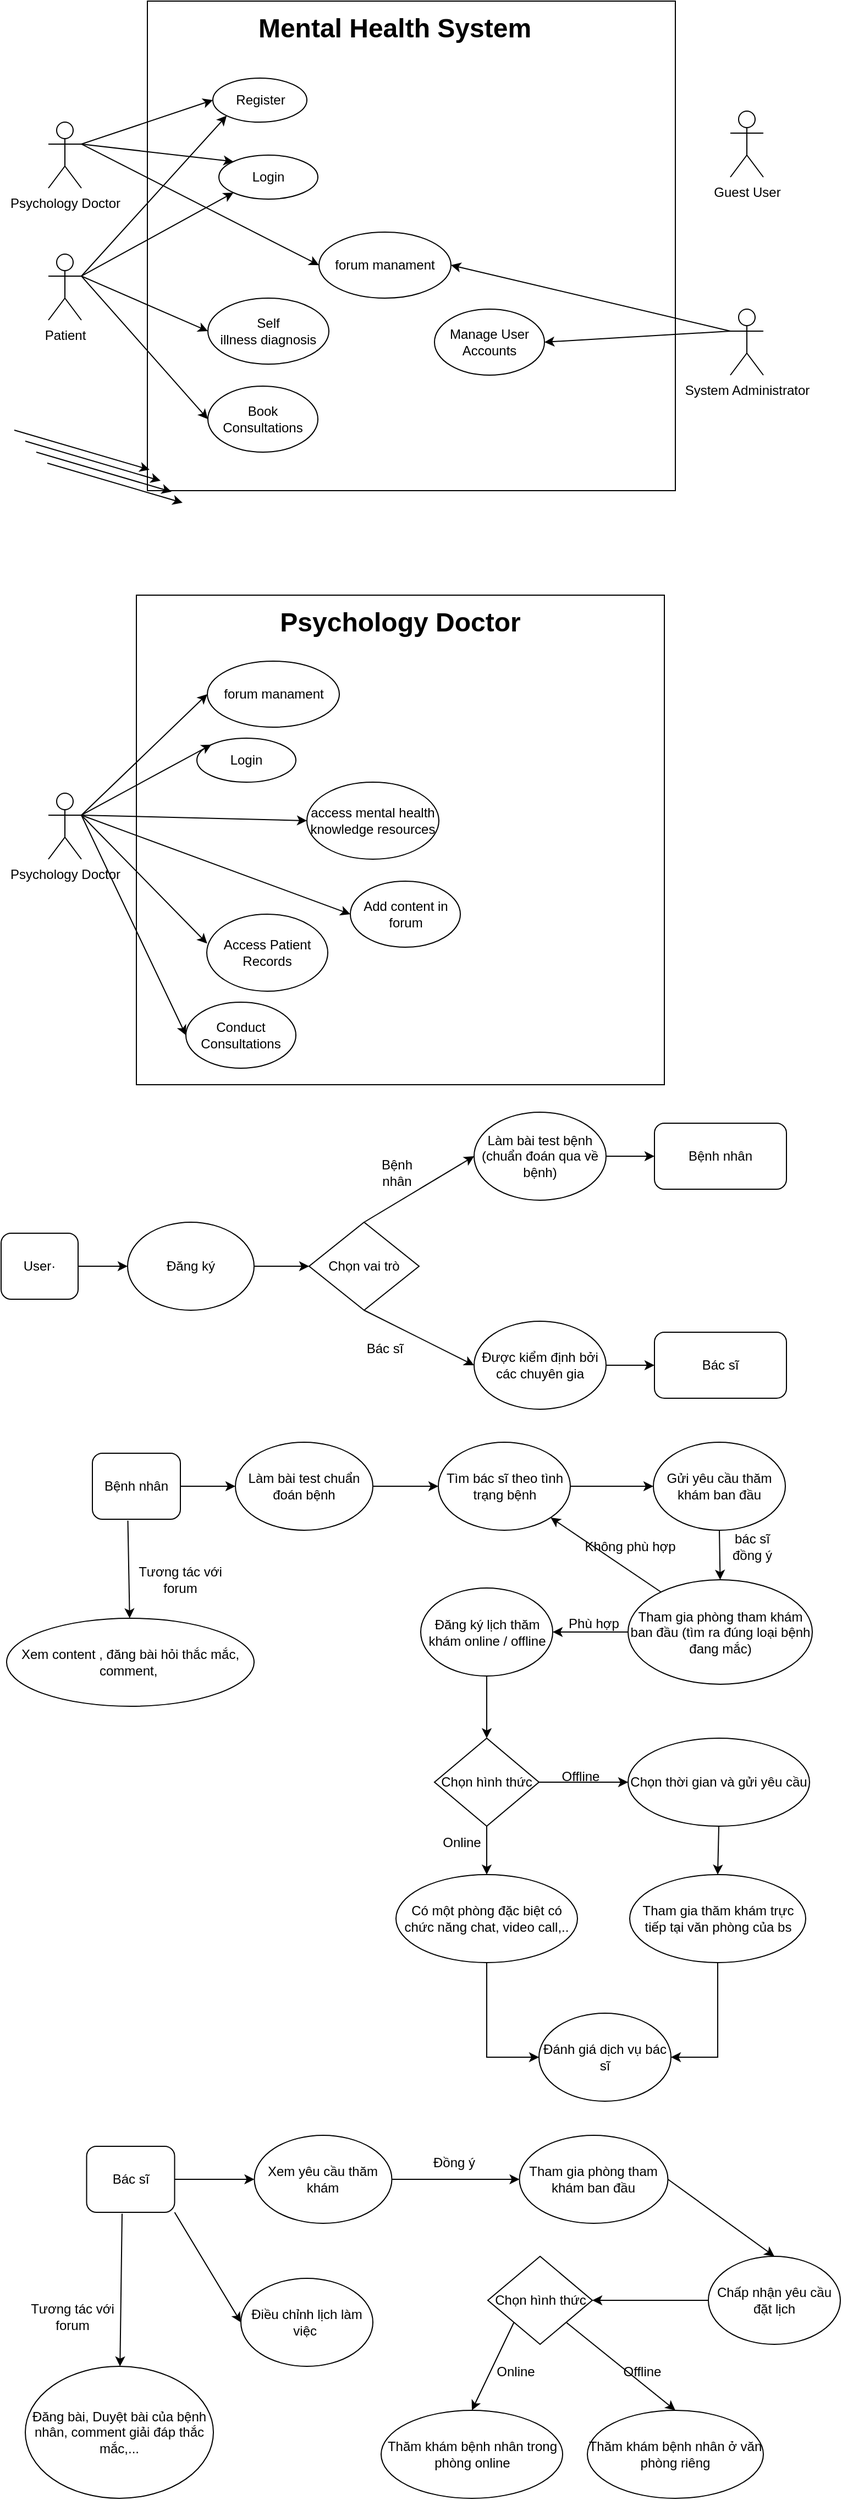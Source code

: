 <mxfile version="24.7.15">
  <diagram name="Page-1" id="PY7i92oOjuISGerA8wir">
    <mxGraphModel dx="1034" dy="492" grid="1" gridSize="10" guides="1" tooltips="1" connect="1" arrows="1" fold="1" page="1" pageScale="1" pageWidth="827" pageHeight="1169" math="0" shadow="0">
      <root>
        <mxCell id="0" />
        <mxCell id="1" parent="0" />
        <mxCell id="1nx0tE2UZjKB8xVgEcII-1" value="&lt;div&gt;Patient&lt;/div&gt;" style="shape=umlActor;verticalLabelPosition=bottom;verticalAlign=top;html=1;outlineConnect=0;" parent="1" vertex="1">
          <mxGeometry x="60" y="240" width="30" height="60" as="geometry" />
        </mxCell>
        <mxCell id="1nx0tE2UZjKB8xVgEcII-2" value="Psychology Doctor&lt;div&gt;&lt;br&gt;&lt;/div&gt;" style="shape=umlActor;verticalLabelPosition=bottom;verticalAlign=top;html=1;outlineConnect=0;" parent="1" vertex="1">
          <mxGeometry x="60" y="120" width="30" height="60" as="geometry" />
        </mxCell>
        <mxCell id="1nx0tE2UZjKB8xVgEcII-3" value="System Administrator" style="shape=umlActor;verticalLabelPosition=bottom;verticalAlign=top;html=1;outlineConnect=0;" parent="1" vertex="1">
          <mxGeometry x="680" y="290" width="30" height="60" as="geometry" />
        </mxCell>
        <mxCell id="64yVkqV5qo0Nr_YxNSAC-1" value="" style="rounded=0;whiteSpace=wrap;html=1;" parent="1" vertex="1">
          <mxGeometry x="150" y="10" width="480" height="445" as="geometry" />
        </mxCell>
        <mxCell id="64yVkqV5qo0Nr_YxNSAC-4" value="forum manament" style="ellipse;whiteSpace=wrap;html=1;" parent="1" vertex="1">
          <mxGeometry x="306" y="220" width="120" height="60" as="geometry" />
        </mxCell>
        <mxCell id="64yVkqV5qo0Nr_YxNSAC-5" value="Self illness&amp;nbsp;diagnosis" style="ellipse;whiteSpace=wrap;html=1;" parent="1" vertex="1">
          <mxGeometry x="205" y="280" width="110" height="60" as="geometry" />
        </mxCell>
        <mxCell id="64yVkqV5qo0Nr_YxNSAC-7" value="Login" style="ellipse;whiteSpace=wrap;html=1;" parent="1" vertex="1">
          <mxGeometry x="215" y="150" width="90" height="40" as="geometry" />
        </mxCell>
        <mxCell id="64yVkqV5qo0Nr_YxNSAC-8" value="" style="endArrow=classic;html=1;rounded=0;exitX=1;exitY=0.333;exitDx=0;exitDy=0;exitPerimeter=0;entryX=0;entryY=0;entryDx=0;entryDy=0;" parent="1" source="1nx0tE2UZjKB8xVgEcII-2" target="64yVkqV5qo0Nr_YxNSAC-7" edge="1">
          <mxGeometry width="50" height="50" relative="1" as="geometry">
            <mxPoint x="130" y="220" as="sourcePoint" />
            <mxPoint x="187.558" y="183.359" as="targetPoint" />
          </mxGeometry>
        </mxCell>
        <mxCell id="64yVkqV5qo0Nr_YxNSAC-9" value="" style="endArrow=classic;html=1;rounded=0;exitX=1;exitY=0.333;exitDx=0;exitDy=0;exitPerimeter=0;entryX=0;entryY=1;entryDx=0;entryDy=0;" parent="1" source="1nx0tE2UZjKB8xVgEcII-1" target="64yVkqV5qo0Nr_YxNSAC-7" edge="1">
          <mxGeometry width="50" height="50" relative="1" as="geometry">
            <mxPoint x="140" y="230" as="sourcePoint" />
            <mxPoint x="187.558" y="216.641" as="targetPoint" />
          </mxGeometry>
        </mxCell>
        <mxCell id="64yVkqV5qo0Nr_YxNSAC-13" value="Guest User" style="shape=umlActor;verticalLabelPosition=bottom;verticalAlign=top;html=1;outlineConnect=0;" parent="1" vertex="1">
          <mxGeometry x="680" y="110" width="30" height="60" as="geometry" />
        </mxCell>
        <mxCell id="64yVkqV5qo0Nr_YxNSAC-21" value="Book Consultations" style="ellipse;whiteSpace=wrap;html=1;" parent="1" vertex="1">
          <mxGeometry x="205" y="360" width="100" height="60" as="geometry" />
        </mxCell>
        <mxCell id="64yVkqV5qo0Nr_YxNSAC-23" value="Manage User Accounts" style="ellipse;whiteSpace=wrap;html=1;" parent="1" vertex="1">
          <mxGeometry x="411" y="290" width="100" height="60" as="geometry" />
        </mxCell>
        <mxCell id="64yVkqV5qo0Nr_YxNSAC-25" value="&lt;b&gt;&lt;font style=&quot;font-size: 24px;&quot;&gt;Mental Health System&lt;/font&gt;&lt;/b&gt;" style="text;html=1;align=center;verticalAlign=middle;whiteSpace=wrap;rounded=0;" parent="1" vertex="1">
          <mxGeometry x="235" y="20" width="280" height="30" as="geometry" />
        </mxCell>
        <mxCell id="64yVkqV5qo0Nr_YxNSAC-27" value="" style="endArrow=classic;html=1;rounded=0;entryX=0;entryY=0.5;entryDx=0;entryDy=0;exitX=1;exitY=0.333;exitDx=0;exitDy=0;exitPerimeter=0;" parent="1" source="1nx0tE2UZjKB8xVgEcII-1" target="64yVkqV5qo0Nr_YxNSAC-5" edge="1">
          <mxGeometry width="50" height="50" relative="1" as="geometry">
            <mxPoint x="80" y="410" as="sourcePoint" />
            <mxPoint x="130" y="360" as="targetPoint" />
          </mxGeometry>
        </mxCell>
        <mxCell id="64yVkqV5qo0Nr_YxNSAC-31" value="Register" style="ellipse;whiteSpace=wrap;html=1;" parent="1" vertex="1">
          <mxGeometry x="209.5" y="80" width="85.5" height="40" as="geometry" />
        </mxCell>
        <mxCell id="FvEu2Q8hiRffHvd2aULz-2" value="Psychology Doctor&lt;div&gt;&lt;br&gt;&lt;/div&gt;" style="shape=umlActor;verticalLabelPosition=bottom;verticalAlign=top;html=1;outlineConnect=0;" parent="1" vertex="1">
          <mxGeometry x="60" y="730" width="30" height="60" as="geometry" />
        </mxCell>
        <mxCell id="FvEu2Q8hiRffHvd2aULz-4" value="" style="rounded=0;whiteSpace=wrap;html=1;" parent="1" vertex="1">
          <mxGeometry x="140" y="550" width="480" height="445" as="geometry" />
        </mxCell>
        <mxCell id="FvEu2Q8hiRffHvd2aULz-6" value="forum manament" style="ellipse;whiteSpace=wrap;html=1;" parent="1" vertex="1">
          <mxGeometry x="204.5" y="610" width="120" height="60" as="geometry" />
        </mxCell>
        <mxCell id="FvEu2Q8hiRffHvd2aULz-8" value="&lt;div&gt;Login&lt;/div&gt;" style="ellipse;whiteSpace=wrap;html=1;" parent="1" vertex="1">
          <mxGeometry x="195" y="680" width="90" height="40" as="geometry" />
        </mxCell>
        <mxCell id="FvEu2Q8hiRffHvd2aULz-9" value="" style="endArrow=classic;html=1;rounded=0;exitX=1;exitY=0.333;exitDx=0;exitDy=0;exitPerimeter=0;entryX=0;entryY=0;entryDx=0;entryDy=0;" parent="1" source="FvEu2Q8hiRffHvd2aULz-2" target="FvEu2Q8hiRffHvd2aULz-8" edge="1">
          <mxGeometry width="50" height="50" relative="1" as="geometry">
            <mxPoint x="135" y="760" as="sourcePoint" />
            <mxPoint x="192.558" y="723.359" as="targetPoint" />
          </mxGeometry>
        </mxCell>
        <mxCell id="FvEu2Q8hiRffHvd2aULz-10" value="" style="endArrow=classic;html=1;rounded=0;exitX=1;exitY=0.333;exitDx=0;exitDy=0;exitPerimeter=0;entryX=0;entryY=0.5;entryDx=0;entryDy=0;" parent="1" source="FvEu2Q8hiRffHvd2aULz-2" target="FvEu2Q8hiRffHvd2aULz-13" edge="1">
          <mxGeometry width="50" height="50" relative="1" as="geometry">
            <mxPoint x="95" y="800" as="sourcePoint" />
            <mxPoint x="192.558" y="756.641" as="targetPoint" />
          </mxGeometry>
        </mxCell>
        <mxCell id="FvEu2Q8hiRffHvd2aULz-13" value="Add content in forum" style="ellipse;whiteSpace=wrap;html=1;" parent="1" vertex="1">
          <mxGeometry x="334.5" y="810" width="100" height="60" as="geometry" />
        </mxCell>
        <mxCell id="FvEu2Q8hiRffHvd2aULz-17" value="&lt;span style=&quot;font-size: 24px;&quot;&gt;&lt;b&gt;Psychology Doctor&lt;/b&gt;&lt;/span&gt;" style="text;html=1;align=center;verticalAlign=middle;whiteSpace=wrap;rounded=0;" parent="1" vertex="1">
          <mxGeometry x="240" y="560" width="280" height="30" as="geometry" />
        </mxCell>
        <mxCell id="FvEu2Q8hiRffHvd2aULz-18" value="" style="endArrow=classic;html=1;rounded=0;entryX=0;entryY=0.5;entryDx=0;entryDy=0;exitX=1;exitY=0.333;exitDx=0;exitDy=0;exitPerimeter=0;" parent="1" source="FvEu2Q8hiRffHvd2aULz-2" target="FvEu2Q8hiRffHvd2aULz-21" edge="1">
          <mxGeometry width="50" height="50" relative="1" as="geometry">
            <mxPoint x="90" y="690" as="sourcePoint" />
            <mxPoint x="125" y="890" as="targetPoint" />
          </mxGeometry>
        </mxCell>
        <mxCell id="FvEu2Q8hiRffHvd2aULz-19" value="" style="endArrow=classic;html=1;rounded=0;exitX=1;exitY=0.333;exitDx=0;exitDy=0;exitPerimeter=0;entryX=0.003;entryY=0.381;entryDx=0;entryDy=0;entryPerimeter=0;" parent="1" source="FvEu2Q8hiRffHvd2aULz-2" target="FvEu2Q8hiRffHvd2aULz-23" edge="1">
          <mxGeometry width="50" height="50" relative="1" as="geometry">
            <mxPoint x="30" y="820" as="sourcePoint" />
            <mxPoint x="120" y="830" as="targetPoint" />
          </mxGeometry>
        </mxCell>
        <mxCell id="FvEu2Q8hiRffHvd2aULz-21" value="Conduct Consultations" style="ellipse;whiteSpace=wrap;html=1;" parent="1" vertex="1">
          <mxGeometry x="185" y="920" width="100" height="60" as="geometry" />
        </mxCell>
        <mxCell id="FvEu2Q8hiRffHvd2aULz-23" value="Access Patient Records" style="ellipse;whiteSpace=wrap;html=1;" parent="1" vertex="1">
          <mxGeometry x="204" y="840" width="110" height="70" as="geometry" />
        </mxCell>
        <mxCell id="FvEu2Q8hiRffHvd2aULz-25" value="" style="endArrow=classic;html=1;rounded=0;entryX=0;entryY=0.5;entryDx=0;entryDy=0;" parent="1" target="FvEu2Q8hiRffHvd2aULz-6" edge="1">
          <mxGeometry width="50" height="50" relative="1" as="geometry">
            <mxPoint x="90" y="750" as="sourcePoint" />
            <mxPoint x="155" y="920" as="targetPoint" />
          </mxGeometry>
        </mxCell>
        <mxCell id="FvEu2Q8hiRffHvd2aULz-39" value="access mental health knowledge resources" style="ellipse;whiteSpace=wrap;html=1;" parent="1" vertex="1">
          <mxGeometry x="295" y="720" width="120" height="70" as="geometry" />
        </mxCell>
        <mxCell id="64yVkqV5qo0Nr_YxNSAC-28" value="" style="endArrow=classic;html=1;rounded=0;entryX=0;entryY=0.5;entryDx=0;entryDy=0;exitX=1;exitY=0.333;exitDx=0;exitDy=0;exitPerimeter=0;" parent="1" source="FvEu2Q8hiRffHvd2aULz-2" target="FvEu2Q8hiRffHvd2aULz-39" edge="1">
          <mxGeometry width="50" height="50" relative="1" as="geometry">
            <mxPoint x="90" y="420" as="sourcePoint" />
            <mxPoint x="140" y="370" as="targetPoint" />
          </mxGeometry>
        </mxCell>
        <mxCell id="VAbYRnOyuqLK8x_pxCa9-1" value="User·" style="rounded=1;whiteSpace=wrap;html=1;" parent="1" vertex="1">
          <mxGeometry x="17" y="1130" width="70" height="60" as="geometry" />
        </mxCell>
        <mxCell id="VAbYRnOyuqLK8x_pxCa9-2" value="Đăng ký" style="ellipse;whiteSpace=wrap;html=1;" parent="1" vertex="1">
          <mxGeometry x="132" y="1120" width="115" height="80" as="geometry" />
        </mxCell>
        <mxCell id="VAbYRnOyuqLK8x_pxCa9-3" value="Chọn vai trò" style="rhombus;whiteSpace=wrap;html=1;" parent="1" vertex="1">
          <mxGeometry x="297" y="1120" width="100" height="80" as="geometry" />
        </mxCell>
        <mxCell id="VAbYRnOyuqLK8x_pxCa9-4" value="" style="endArrow=classic;html=1;rounded=0;entryX=0;entryY=0.5;entryDx=0;entryDy=0;" parent="1" source="VAbYRnOyuqLK8x_pxCa9-1" target="VAbYRnOyuqLK8x_pxCa9-2" edge="1">
          <mxGeometry width="50" height="50" relative="1" as="geometry">
            <mxPoint x="137" y="1290" as="sourcePoint" />
            <mxPoint x="187" y="1240" as="targetPoint" />
          </mxGeometry>
        </mxCell>
        <mxCell id="VAbYRnOyuqLK8x_pxCa9-5" value="" style="endArrow=classic;html=1;rounded=0;entryX=0;entryY=0.5;entryDx=0;entryDy=0;exitX=1;exitY=0.5;exitDx=0;exitDy=0;" parent="1" source="VAbYRnOyuqLK8x_pxCa9-2" target="VAbYRnOyuqLK8x_pxCa9-3" edge="1">
          <mxGeometry width="50" height="50" relative="1" as="geometry">
            <mxPoint x="297" y="1240" as="sourcePoint" />
            <mxPoint x="347" y="1190" as="targetPoint" />
          </mxGeometry>
        </mxCell>
        <mxCell id="VAbYRnOyuqLK8x_pxCa9-6" value="" style="endArrow=classic;html=1;rounded=0;exitX=0.5;exitY=0;exitDx=0;exitDy=0;entryX=0;entryY=0.5;entryDx=0;entryDy=0;" parent="1" source="VAbYRnOyuqLK8x_pxCa9-3" target="VAbYRnOyuqLK8x_pxCa9-14" edge="1">
          <mxGeometry width="50" height="50" relative="1" as="geometry">
            <mxPoint x="487" y="1140" as="sourcePoint" />
            <mxPoint x="497" y="1090" as="targetPoint" />
          </mxGeometry>
        </mxCell>
        <mxCell id="VAbYRnOyuqLK8x_pxCa9-7" value="" style="endArrow=classic;html=1;rounded=0;entryX=0.5;entryY=0;entryDx=0;entryDy=0;exitX=0.5;exitY=1;exitDx=0;exitDy=0;" parent="1" source="VAbYRnOyuqLK8x_pxCa9-37" target="VAbYRnOyuqLK8x_pxCa9-27" edge="1">
          <mxGeometry width="50" height="50" relative="1" as="geometry">
            <mxPoint x="168.5" y="1699" as="sourcePoint" />
            <mxPoint x="218.5" y="1649" as="targetPoint" />
          </mxGeometry>
        </mxCell>
        <mxCell id="VAbYRnOyuqLK8x_pxCa9-8" value="" style="endArrow=classic;html=1;rounded=0;entryX=0;entryY=0.5;entryDx=0;entryDy=0;exitX=0.5;exitY=1;exitDx=0;exitDy=0;" parent="1" source="VAbYRnOyuqLK8x_pxCa9-3" target="VAbYRnOyuqLK8x_pxCa9-16" edge="1">
          <mxGeometry width="50" height="50" relative="1" as="geometry">
            <mxPoint x="477" y="1160" as="sourcePoint" />
            <mxPoint x="227" y="1280" as="targetPoint" />
          </mxGeometry>
        </mxCell>
        <mxCell id="VAbYRnOyuqLK8x_pxCa9-10" value="Bệnh nhân" style="rounded=1;whiteSpace=wrap;html=1;" parent="1" vertex="1">
          <mxGeometry x="611" y="1030" width="120" height="60" as="geometry" />
        </mxCell>
        <mxCell id="VAbYRnOyuqLK8x_pxCa9-11" value="Bác sĩ" style="rounded=1;whiteSpace=wrap;html=1;" parent="1" vertex="1">
          <mxGeometry x="611" y="1220" width="120" height="60" as="geometry" />
        </mxCell>
        <mxCell id="VAbYRnOyuqLK8x_pxCa9-15" value="" style="edgeStyle=orthogonalEdgeStyle;rounded=0;orthogonalLoop=1;jettySize=auto;html=1;" parent="1" source="VAbYRnOyuqLK8x_pxCa9-14" target="VAbYRnOyuqLK8x_pxCa9-10" edge="1">
          <mxGeometry relative="1" as="geometry" />
        </mxCell>
        <mxCell id="VAbYRnOyuqLK8x_pxCa9-14" value="Làm bài test bệnh&lt;br&gt;(chuẩn đoán qua về bệnh)" style="ellipse;whiteSpace=wrap;html=1;" parent="1" vertex="1">
          <mxGeometry x="447" y="1020" width="120" height="80" as="geometry" />
        </mxCell>
        <mxCell id="VAbYRnOyuqLK8x_pxCa9-19" value="" style="edgeStyle=orthogonalEdgeStyle;rounded=0;orthogonalLoop=1;jettySize=auto;html=1;" parent="1" source="VAbYRnOyuqLK8x_pxCa9-16" target="VAbYRnOyuqLK8x_pxCa9-11" edge="1">
          <mxGeometry relative="1" as="geometry" />
        </mxCell>
        <mxCell id="VAbYRnOyuqLK8x_pxCa9-16" value="Được kiểm định bởi các chuyên gia" style="ellipse;whiteSpace=wrap;html=1;" parent="1" vertex="1">
          <mxGeometry x="447" y="1210" width="120" height="80" as="geometry" />
        </mxCell>
        <mxCell id="VAbYRnOyuqLK8x_pxCa9-17" value="Bệnh nhân" style="text;html=1;align=center;verticalAlign=middle;whiteSpace=wrap;rounded=0;" parent="1" vertex="1">
          <mxGeometry x="347" y="1060" width="60" height="30" as="geometry" />
        </mxCell>
        <mxCell id="VAbYRnOyuqLK8x_pxCa9-18" value="Bác sĩ" style="text;html=1;align=center;verticalAlign=middle;whiteSpace=wrap;rounded=0;" parent="1" vertex="1">
          <mxGeometry x="336" y="1220" width="60" height="30" as="geometry" />
        </mxCell>
        <mxCell id="VAbYRnOyuqLK8x_pxCa9-29" value="" style="edgeStyle=orthogonalEdgeStyle;rounded=0;orthogonalLoop=1;jettySize=auto;html=1;" parent="1" source="VAbYRnOyuqLK8x_pxCa9-20" target="VAbYRnOyuqLK8x_pxCa9-21" edge="1">
          <mxGeometry relative="1" as="geometry" />
        </mxCell>
        <mxCell id="VAbYRnOyuqLK8x_pxCa9-20" value="Bệnh nhân" style="rounded=1;whiteSpace=wrap;html=1;" parent="1" vertex="1">
          <mxGeometry x="100" y="1330" width="80" height="60" as="geometry" />
        </mxCell>
        <mxCell id="VAbYRnOyuqLK8x_pxCa9-30" value="" style="edgeStyle=orthogonalEdgeStyle;rounded=0;orthogonalLoop=1;jettySize=auto;html=1;" parent="1" source="VAbYRnOyuqLK8x_pxCa9-21" target="VAbYRnOyuqLK8x_pxCa9-26" edge="1">
          <mxGeometry relative="1" as="geometry" />
        </mxCell>
        <mxCell id="VAbYRnOyuqLK8x_pxCa9-21" value="Làm bài test chuẩn đoán bệnh" style="ellipse;whiteSpace=wrap;html=1;" parent="1" vertex="1">
          <mxGeometry x="230" y="1320" width="125" height="80" as="geometry" />
        </mxCell>
        <mxCell id="VAbYRnOyuqLK8x_pxCa9-22" value="Đánh giá dịch vụ bác sĩ" style="ellipse;whiteSpace=wrap;html=1;" parent="1" vertex="1">
          <mxGeometry x="506" y="1839" width="120" height="80" as="geometry" />
        </mxCell>
        <mxCell id="VAbYRnOyuqLK8x_pxCa9-38" value="" style="edgeStyle=orthogonalEdgeStyle;rounded=0;orthogonalLoop=1;jettySize=auto;html=1;" parent="1" source="VAbYRnOyuqLK8x_pxCa9-23" target="VAbYRnOyuqLK8x_pxCa9-37" edge="1">
          <mxGeometry relative="1" as="geometry" />
        </mxCell>
        <mxCell id="VAbYRnOyuqLK8x_pxCa9-23" value="Đăng ký lịch thăm khám online / offline" style="ellipse;whiteSpace=wrap;html=1;" parent="1" vertex="1">
          <mxGeometry x="398.5" y="1452.5" width="120" height="80" as="geometry" />
        </mxCell>
        <mxCell id="VAbYRnOyuqLK8x_pxCa9-24" value="Tham gia phòng tham khám ban đầu (tìm ra đúng loại bệnh đang mắc)" style="ellipse;whiteSpace=wrap;html=1;" parent="1" vertex="1">
          <mxGeometry x="587" y="1445" width="167.5" height="95" as="geometry" />
        </mxCell>
        <mxCell id="VAbYRnOyuqLK8x_pxCa9-25" value="Gửi yêu cầu thăm khám ban đầu" style="ellipse;whiteSpace=wrap;html=1;" parent="1" vertex="1">
          <mxGeometry x="610" y="1320" width="120" height="80" as="geometry" />
        </mxCell>
        <mxCell id="VAbYRnOyuqLK8x_pxCa9-31" value="" style="edgeStyle=orthogonalEdgeStyle;rounded=0;orthogonalLoop=1;jettySize=auto;html=1;" parent="1" source="VAbYRnOyuqLK8x_pxCa9-26" target="VAbYRnOyuqLK8x_pxCa9-25" edge="1">
          <mxGeometry relative="1" as="geometry" />
        </mxCell>
        <mxCell id="VAbYRnOyuqLK8x_pxCa9-26" value="Tìm bác sĩ theo tình trạng bệnh" style="ellipse;whiteSpace=wrap;html=1;" parent="1" vertex="1">
          <mxGeometry x="414.5" y="1320" width="120" height="80" as="geometry" />
        </mxCell>
        <mxCell id="VAbYRnOyuqLK8x_pxCa9-27" value="Có một phòng đặc biệt có chức năng chat, video call,.." style="ellipse;whiteSpace=wrap;html=1;" parent="1" vertex="1">
          <mxGeometry x="376" y="1713" width="165" height="80" as="geometry" />
        </mxCell>
        <mxCell id="VAbYRnOyuqLK8x_pxCa9-33" value="" style="endArrow=classic;html=1;rounded=0;entryX=1;entryY=0.5;entryDx=0;entryDy=0;exitX=0;exitY=0.5;exitDx=0;exitDy=0;" parent="1" source="VAbYRnOyuqLK8x_pxCa9-24" target="VAbYRnOyuqLK8x_pxCa9-23" edge="1">
          <mxGeometry width="50" height="50" relative="1" as="geometry">
            <mxPoint x="180" y="1670" as="sourcePoint" />
            <mxPoint x="230" y="1620" as="targetPoint" />
          </mxGeometry>
        </mxCell>
        <mxCell id="VAbYRnOyuqLK8x_pxCa9-34" value="" style="endArrow=classic;html=1;rounded=0;entryX=0.5;entryY=0;entryDx=0;entryDy=0;exitX=0.5;exitY=1;exitDx=0;exitDy=0;" parent="1" source="VAbYRnOyuqLK8x_pxCa9-25" target="VAbYRnOyuqLK8x_pxCa9-24" edge="1">
          <mxGeometry width="50" height="50" relative="1" as="geometry">
            <mxPoint x="190" y="1680" as="sourcePoint" />
            <mxPoint x="240" y="1630" as="targetPoint" />
          </mxGeometry>
        </mxCell>
        <mxCell id="VAbYRnOyuqLK8x_pxCa9-35" value="bác sĩ đồng ý" style="text;html=1;align=center;verticalAlign=middle;whiteSpace=wrap;rounded=0;" parent="1" vertex="1">
          <mxGeometry x="670" y="1400" width="60" height="30" as="geometry" />
        </mxCell>
        <mxCell id="VAbYRnOyuqLK8x_pxCa9-36" value="Phù hợp" style="text;html=1;align=center;verticalAlign=middle;whiteSpace=wrap;rounded=0;" parent="1" vertex="1">
          <mxGeometry x="525.75" y="1470" width="60" height="30" as="geometry" />
        </mxCell>
        <mxCell id="VAbYRnOyuqLK8x_pxCa9-37" value="Chọn hình thức" style="rhombus;whiteSpace=wrap;html=1;" parent="1" vertex="1">
          <mxGeometry x="411" y="1589" width="95" height="80" as="geometry" />
        </mxCell>
        <mxCell id="VAbYRnOyuqLK8x_pxCa9-39" value="" style="endArrow=classic;html=1;rounded=0;exitX=0.5;exitY=1;exitDx=0;exitDy=0;entryX=0.5;entryY=0;entryDx=0;entryDy=0;" parent="1" source="VAbYRnOyuqLK8x_pxCa9-42" target="VAbYRnOyuqLK8x_pxCa9-44" edge="1">
          <mxGeometry width="50" height="50" relative="1" as="geometry">
            <mxPoint x="568.5" y="1699" as="sourcePoint" />
            <mxPoint x="608.5" y="1709" as="targetPoint" />
          </mxGeometry>
        </mxCell>
        <mxCell id="VAbYRnOyuqLK8x_pxCa9-40" value="" style="endArrow=classic;html=1;rounded=0;" parent="1" source="VAbYRnOyuqLK8x_pxCa9-37" target="VAbYRnOyuqLK8x_pxCa9-42" edge="1">
          <mxGeometry width="50" height="50" relative="1" as="geometry">
            <mxPoint x="428.5" y="1639" as="sourcePoint" />
            <mxPoint x="568.5" y="1599" as="targetPoint" />
          </mxGeometry>
        </mxCell>
        <mxCell id="VAbYRnOyuqLK8x_pxCa9-41" value="Online" style="text;html=1;align=center;verticalAlign=middle;whiteSpace=wrap;rounded=0;" parent="1" vertex="1">
          <mxGeometry x="405.5" y="1669" width="60" height="30" as="geometry" />
        </mxCell>
        <mxCell id="VAbYRnOyuqLK8x_pxCa9-42" value="Chọn thời gian và gửi yêu cầu" style="ellipse;whiteSpace=wrap;html=1;" parent="1" vertex="1">
          <mxGeometry x="587" y="1589" width="165" height="80" as="geometry" />
        </mxCell>
        <mxCell id="VAbYRnOyuqLK8x_pxCa9-43" value="Offline" style="text;html=1;align=center;verticalAlign=middle;whiteSpace=wrap;rounded=0;" parent="1" vertex="1">
          <mxGeometry x="513.5" y="1609" width="60" height="30" as="geometry" />
        </mxCell>
        <mxCell id="VAbYRnOyuqLK8x_pxCa9-44" value="Tham gia thăm khám trực tiếp tại văn phòng của bs" style="ellipse;whiteSpace=wrap;html=1;" parent="1" vertex="1">
          <mxGeometry x="588.5" y="1713" width="160" height="80" as="geometry" />
        </mxCell>
        <mxCell id="VAbYRnOyuqLK8x_pxCa9-45" value="" style="endArrow=classic;html=1;rounded=0;entryX=1;entryY=0.5;entryDx=0;entryDy=0;exitX=0.5;exitY=1;exitDx=0;exitDy=0;" parent="1" source="VAbYRnOyuqLK8x_pxCa9-44" target="VAbYRnOyuqLK8x_pxCa9-22" edge="1">
          <mxGeometry width="50" height="50" relative="1" as="geometry">
            <mxPoint x="219" y="1859" as="sourcePoint" />
            <mxPoint x="269" y="1809" as="targetPoint" />
            <Array as="points">
              <mxPoint x="668.5" y="1879" />
            </Array>
          </mxGeometry>
        </mxCell>
        <mxCell id="VAbYRnOyuqLK8x_pxCa9-46" value="" style="endArrow=classic;html=1;rounded=0;entryX=0;entryY=0.5;entryDx=0;entryDy=0;exitX=0.5;exitY=1;exitDx=0;exitDy=0;" parent="1" source="VAbYRnOyuqLK8x_pxCa9-27" target="VAbYRnOyuqLK8x_pxCa9-22" edge="1">
          <mxGeometry width="50" height="50" relative="1" as="geometry">
            <mxPoint x="229" y="1869" as="sourcePoint" />
            <mxPoint x="279" y="1819" as="targetPoint" />
            <Array as="points">
              <mxPoint x="458.5" y="1879" />
            </Array>
          </mxGeometry>
        </mxCell>
        <mxCell id="VAbYRnOyuqLK8x_pxCa9-47" style="edgeStyle=orthogonalEdgeStyle;rounded=0;orthogonalLoop=1;jettySize=auto;html=1;exitX=0.5;exitY=1;exitDx=0;exitDy=0;" parent="1" source="VAbYRnOyuqLK8x_pxCa9-35" target="VAbYRnOyuqLK8x_pxCa9-35" edge="1">
          <mxGeometry relative="1" as="geometry" />
        </mxCell>
        <mxCell id="VAbYRnOyuqLK8x_pxCa9-48" value="Xem content , đăng bài hỏi thắc mắc, comment,&amp;nbsp;" style="ellipse;whiteSpace=wrap;html=1;" parent="1" vertex="1">
          <mxGeometry x="22" y="1480" width="225" height="80" as="geometry" />
        </mxCell>
        <mxCell id="VAbYRnOyuqLK8x_pxCa9-49" value="" style="endArrow=classic;html=1;rounded=0;exitX=0.403;exitY=1.02;exitDx=0;exitDy=0;exitPerimeter=0;" parent="1" source="VAbYRnOyuqLK8x_pxCa9-20" target="VAbYRnOyuqLK8x_pxCa9-48" edge="1">
          <mxGeometry width="50" height="50" relative="1" as="geometry">
            <mxPoint x="200" y="1540" as="sourcePoint" />
            <mxPoint x="250" y="1490" as="targetPoint" />
          </mxGeometry>
        </mxCell>
        <mxCell id="VAbYRnOyuqLK8x_pxCa9-52" value="Tương tác với forum" style="text;html=1;align=center;verticalAlign=middle;whiteSpace=wrap;rounded=0;" parent="1" vertex="1">
          <mxGeometry x="130" y="1430" width="100" height="30" as="geometry" />
        </mxCell>
        <mxCell id="VAbYRnOyuqLK8x_pxCa9-54" value="" style="endArrow=classic;html=1;rounded=0;entryX=0.5;entryY=0;entryDx=0;entryDy=0;exitX=0;exitY=1;exitDx=0;exitDy=0;" parent="1" source="VAbYRnOyuqLK8x_pxCa9-71" target="VAbYRnOyuqLK8x_pxCa9-66" edge="1">
          <mxGeometry width="50" height="50" relative="1" as="geometry">
            <mxPoint x="163.25" y="2329" as="sourcePoint" />
            <mxPoint x="213.25" y="2279" as="targetPoint" />
          </mxGeometry>
        </mxCell>
        <mxCell id="VAbYRnOyuqLK8x_pxCa9-55" value="" style="edgeStyle=orthogonalEdgeStyle;rounded=0;orthogonalLoop=1;jettySize=auto;html=1;" parent="1" source="VAbYRnOyuqLK8x_pxCa9-56" target="VAbYRnOyuqLK8x_pxCa9-58" edge="1">
          <mxGeometry relative="1" as="geometry" />
        </mxCell>
        <mxCell id="VAbYRnOyuqLK8x_pxCa9-56" value="Bác sĩ" style="rounded=1;whiteSpace=wrap;html=1;" parent="1" vertex="1">
          <mxGeometry x="94.75" y="1960" width="80" height="60" as="geometry" />
        </mxCell>
        <mxCell id="VAbYRnOyuqLK8x_pxCa9-58" value="Xem yêu cầu thăm khám" style="ellipse;whiteSpace=wrap;html=1;" parent="1" vertex="1">
          <mxGeometry x="247.25" y="1950" width="125" height="80" as="geometry" />
        </mxCell>
        <mxCell id="VAbYRnOyuqLK8x_pxCa9-60" value="" style="edgeStyle=orthogonalEdgeStyle;rounded=0;orthogonalLoop=1;jettySize=auto;html=1;exitX=0;exitY=0.5;exitDx=0;exitDy=0;entryX=1;entryY=0.5;entryDx=0;entryDy=0;" parent="1" source="VAbYRnOyuqLK8x_pxCa9-61" target="VAbYRnOyuqLK8x_pxCa9-71" edge="1">
          <mxGeometry relative="1" as="geometry">
            <Array as="points" />
          </mxGeometry>
        </mxCell>
        <mxCell id="VAbYRnOyuqLK8x_pxCa9-61" value="Chấp nhận yêu cầu đặt lịch" style="ellipse;whiteSpace=wrap;html=1;" parent="1" vertex="1">
          <mxGeometry x="660" y="2060" width="120" height="80" as="geometry" />
        </mxCell>
        <mxCell id="VAbYRnOyuqLK8x_pxCa9-62" value="Tham gia phòng tham khám ban đầu" style="ellipse;whiteSpace=wrap;html=1;" parent="1" vertex="1">
          <mxGeometry x="488.25" y="1950" width="135" height="80" as="geometry" />
        </mxCell>
        <mxCell id="VAbYRnOyuqLK8x_pxCa9-66" value="Thăm khám bệnh nhân trong phòng online" style="ellipse;whiteSpace=wrap;html=1;" parent="1" vertex="1">
          <mxGeometry x="362.5" y="2200" width="165" height="80" as="geometry" />
        </mxCell>
        <mxCell id="VAbYRnOyuqLK8x_pxCa9-67" value="" style="endArrow=classic;html=1;rounded=0;entryX=0.5;entryY=0;entryDx=0;entryDy=0;exitX=1;exitY=0.5;exitDx=0;exitDy=0;" parent="1" source="VAbYRnOyuqLK8x_pxCa9-62" target="VAbYRnOyuqLK8x_pxCa9-61" edge="1">
          <mxGeometry width="50" height="50" relative="1" as="geometry">
            <mxPoint x="174.75" y="2300" as="sourcePoint" />
            <mxPoint x="224.75" y="2250" as="targetPoint" />
          </mxGeometry>
        </mxCell>
        <mxCell id="VAbYRnOyuqLK8x_pxCa9-68" value="" style="endArrow=classic;html=1;rounded=0;entryX=0;entryY=0.5;entryDx=0;entryDy=0;exitX=1;exitY=0.5;exitDx=0;exitDy=0;" parent="1" source="VAbYRnOyuqLK8x_pxCa9-58" target="VAbYRnOyuqLK8x_pxCa9-62" edge="1">
          <mxGeometry width="50" height="50" relative="1" as="geometry">
            <mxPoint x="664.75" y="2030" as="sourcePoint" />
            <mxPoint x="234.75" y="2260" as="targetPoint" />
          </mxGeometry>
        </mxCell>
        <mxCell id="VAbYRnOyuqLK8x_pxCa9-69" value="Đồng ý" style="text;html=1;align=center;verticalAlign=middle;whiteSpace=wrap;rounded=0;" parent="1" vertex="1">
          <mxGeometry x="398.5" y="1960" width="60" height="30" as="geometry" />
        </mxCell>
        <mxCell id="VAbYRnOyuqLK8x_pxCa9-71" value="Chọn hình thức" style="rhombus;whiteSpace=wrap;html=1;" parent="1" vertex="1">
          <mxGeometry x="459.5" y="2060" width="95" height="80" as="geometry" />
        </mxCell>
        <mxCell id="VAbYRnOyuqLK8x_pxCa9-73" value="" style="endArrow=classic;html=1;rounded=0;exitX=1;exitY=1;exitDx=0;exitDy=0;entryX=0.5;entryY=0;entryDx=0;entryDy=0;" parent="1" source="VAbYRnOyuqLK8x_pxCa9-71" target="VAbYRnOyuqLK8x_pxCa9-77" edge="1">
          <mxGeometry width="50" height="50" relative="1" as="geometry">
            <mxPoint x="423.25" y="2269" as="sourcePoint" />
            <mxPoint x="609.488" y="2275.047" as="targetPoint" />
          </mxGeometry>
        </mxCell>
        <mxCell id="VAbYRnOyuqLK8x_pxCa9-74" value="Online" style="text;html=1;align=center;verticalAlign=middle;whiteSpace=wrap;rounded=0;" parent="1" vertex="1">
          <mxGeometry x="455" y="2150" width="60" height="30" as="geometry" />
        </mxCell>
        <mxCell id="VAbYRnOyuqLK8x_pxCa9-76" value="Offline" style="text;html=1;align=center;verticalAlign=middle;whiteSpace=wrap;rounded=0;" parent="1" vertex="1">
          <mxGeometry x="570" y="2150" width="60" height="30" as="geometry" />
        </mxCell>
        <mxCell id="VAbYRnOyuqLK8x_pxCa9-77" value="Thăm khám bệnh nhân ở văn phòng riêng" style="ellipse;whiteSpace=wrap;html=1;" parent="1" vertex="1">
          <mxGeometry x="550" y="2200" width="160" height="80" as="geometry" />
        </mxCell>
        <mxCell id="VAbYRnOyuqLK8x_pxCa9-80" style="edgeStyle=orthogonalEdgeStyle;rounded=0;orthogonalLoop=1;jettySize=auto;html=1;exitX=0.5;exitY=1;exitDx=0;exitDy=0;" parent="1" source="VAbYRnOyuqLK8x_pxCa9-69" target="VAbYRnOyuqLK8x_pxCa9-69" edge="1">
          <mxGeometry relative="1" as="geometry" />
        </mxCell>
        <mxCell id="VAbYRnOyuqLK8x_pxCa9-81" value="Đăng bài, Duyệt bài của bệnh nhân, comment giải đáp thắc mắc,..." style="ellipse;whiteSpace=wrap;html=1;" parent="1" vertex="1">
          <mxGeometry x="39" y="2160" width="171" height="120" as="geometry" />
        </mxCell>
        <mxCell id="VAbYRnOyuqLK8x_pxCa9-82" value="" style="endArrow=classic;html=1;rounded=0;exitX=0.403;exitY=1.02;exitDx=0;exitDy=0;exitPerimeter=0;" parent="1" source="VAbYRnOyuqLK8x_pxCa9-56" target="VAbYRnOyuqLK8x_pxCa9-81" edge="1">
          <mxGeometry width="50" height="50" relative="1" as="geometry">
            <mxPoint x="194.75" y="2170" as="sourcePoint" />
            <mxPoint x="244.75" y="2120" as="targetPoint" />
          </mxGeometry>
        </mxCell>
        <mxCell id="VAbYRnOyuqLK8x_pxCa9-83" value="Tương tác với forum" style="text;html=1;align=center;verticalAlign=middle;whiteSpace=wrap;rounded=0;" parent="1" vertex="1">
          <mxGeometry x="32" y="2100" width="100" height="30" as="geometry" />
        </mxCell>
        <mxCell id="VAbYRnOyuqLK8x_pxCa9-87" value="Điều chỉnh lịch làm việc&amp;nbsp;" style="ellipse;whiteSpace=wrap;html=1;" parent="1" vertex="1">
          <mxGeometry x="235" y="2080" width="120" height="80" as="geometry" />
        </mxCell>
        <mxCell id="VAbYRnOyuqLK8x_pxCa9-89" value="" style="endArrow=classic;html=1;rounded=0;exitX=1;exitY=1;exitDx=0;exitDy=0;entryX=0;entryY=0.5;entryDx=0;entryDy=0;" parent="1" source="VAbYRnOyuqLK8x_pxCa9-56" target="VAbYRnOyuqLK8x_pxCa9-87" edge="1">
          <mxGeometry width="50" height="50" relative="1" as="geometry">
            <mxPoint x="160" y="1940" as="sourcePoint" />
            <mxPoint x="210" y="2040" as="targetPoint" />
          </mxGeometry>
        </mxCell>
        <mxCell id="VAbYRnOyuqLK8x_pxCa9-91" value="" style="endArrow=classic;html=1;rounded=0;" parent="1" source="VAbYRnOyuqLK8x_pxCa9-24" target="VAbYRnOyuqLK8x_pxCa9-26" edge="1">
          <mxGeometry width="50" height="50" relative="1" as="geometry">
            <mxPoint x="430" y="1420" as="sourcePoint" />
            <mxPoint x="480" y="1370" as="targetPoint" />
          </mxGeometry>
        </mxCell>
        <mxCell id="VAbYRnOyuqLK8x_pxCa9-92" value="Không phù hợp" style="text;html=1;align=center;verticalAlign=middle;whiteSpace=wrap;rounded=0;" parent="1" vertex="1">
          <mxGeometry x="506" y="1400" width="166" height="30" as="geometry" />
        </mxCell>
        <mxCell id="9EY1M23SBNeMJyZpn1eS-1" value="" style="endArrow=classic;html=1;rounded=0;exitX=1;exitY=0.333;exitDx=0;exitDy=0;exitPerimeter=0;entryX=0;entryY=0.5;entryDx=0;entryDy=0;" edge="1" parent="1" source="1nx0tE2UZjKB8xVgEcII-2" target="64yVkqV5qo0Nr_YxNSAC-31">
          <mxGeometry width="50" height="50" relative="1" as="geometry">
            <mxPoint x="100" y="150" as="sourcePoint" />
            <mxPoint x="223" y="186" as="targetPoint" />
          </mxGeometry>
        </mxCell>
        <mxCell id="9EY1M23SBNeMJyZpn1eS-2" value="" style="endArrow=classic;html=1;rounded=0;entryX=0;entryY=1;entryDx=0;entryDy=0;" edge="1" parent="1" target="64yVkqV5qo0Nr_YxNSAC-31">
          <mxGeometry width="50" height="50" relative="1" as="geometry">
            <mxPoint x="90" y="260" as="sourcePoint" />
            <mxPoint x="233" y="196" as="targetPoint" />
          </mxGeometry>
        </mxCell>
        <mxCell id="9EY1M23SBNeMJyZpn1eS-3" value="" style="endArrow=classic;html=1;rounded=0;exitX=1;exitY=0.333;exitDx=0;exitDy=0;exitPerimeter=0;entryX=0;entryY=0.5;entryDx=0;entryDy=0;" edge="1" parent="1" source="1nx0tE2UZjKB8xVgEcII-2" target="64yVkqV5qo0Nr_YxNSAC-4">
          <mxGeometry width="50" height="50" relative="1" as="geometry">
            <mxPoint x="9" y="380" as="sourcePoint" />
            <mxPoint x="132" y="416" as="targetPoint" />
          </mxGeometry>
        </mxCell>
        <mxCell id="9EY1M23SBNeMJyZpn1eS-4" value="" style="endArrow=classic;html=1;rounded=0;exitX=0;exitY=0.333;exitDx=0;exitDy=0;exitPerimeter=0;entryX=1;entryY=0.5;entryDx=0;entryDy=0;" edge="1" parent="1" source="1nx0tE2UZjKB8xVgEcII-3" target="64yVkqV5qo0Nr_YxNSAC-4">
          <mxGeometry width="50" height="50" relative="1" as="geometry">
            <mxPoint x="19" y="390" as="sourcePoint" />
            <mxPoint x="142" y="426" as="targetPoint" />
          </mxGeometry>
        </mxCell>
        <mxCell id="9EY1M23SBNeMJyZpn1eS-5" value="" style="endArrow=classic;html=1;rounded=0;exitX=1;exitY=0.333;exitDx=0;exitDy=0;exitPerimeter=0;entryX=0;entryY=0;entryDx=0;entryDy=0;" edge="1" parent="1">
          <mxGeometry width="50" height="50" relative="1" as="geometry">
            <mxPoint x="29" y="400" as="sourcePoint" />
            <mxPoint x="152" y="436" as="targetPoint" />
          </mxGeometry>
        </mxCell>
        <mxCell id="9EY1M23SBNeMJyZpn1eS-6" value="" style="endArrow=classic;html=1;rounded=0;exitX=1;exitY=0.333;exitDx=0;exitDy=0;exitPerimeter=0;entryX=0;entryY=0.5;entryDx=0;entryDy=0;" edge="1" parent="1" source="1nx0tE2UZjKB8xVgEcII-1" target="64yVkqV5qo0Nr_YxNSAC-21">
          <mxGeometry width="50" height="50" relative="1" as="geometry">
            <mxPoint x="39" y="410" as="sourcePoint" />
            <mxPoint x="162" y="446" as="targetPoint" />
          </mxGeometry>
        </mxCell>
        <mxCell id="9EY1M23SBNeMJyZpn1eS-7" value="" style="endArrow=classic;html=1;rounded=0;exitX=1;exitY=0.333;exitDx=0;exitDy=0;exitPerimeter=0;entryX=0;entryY=0;entryDx=0;entryDy=0;" edge="1" parent="1">
          <mxGeometry width="50" height="50" relative="1" as="geometry">
            <mxPoint x="39" y="410" as="sourcePoint" />
            <mxPoint x="162" y="446" as="targetPoint" />
          </mxGeometry>
        </mxCell>
        <mxCell id="9EY1M23SBNeMJyZpn1eS-8" value="" style="endArrow=classic;html=1;rounded=0;exitX=1;exitY=0.333;exitDx=0;exitDy=0;exitPerimeter=0;entryX=0;entryY=0;entryDx=0;entryDy=0;" edge="1" parent="1">
          <mxGeometry width="50" height="50" relative="1" as="geometry">
            <mxPoint x="49" y="420" as="sourcePoint" />
            <mxPoint x="172" y="456" as="targetPoint" />
          </mxGeometry>
        </mxCell>
        <mxCell id="9EY1M23SBNeMJyZpn1eS-9" value="" style="endArrow=classic;html=1;rounded=0;exitX=1;exitY=0.333;exitDx=0;exitDy=0;exitPerimeter=0;entryX=0;entryY=0;entryDx=0;entryDy=0;" edge="1" parent="1">
          <mxGeometry width="50" height="50" relative="1" as="geometry">
            <mxPoint x="59" y="430" as="sourcePoint" />
            <mxPoint x="182" y="466" as="targetPoint" />
          </mxGeometry>
        </mxCell>
        <mxCell id="9EY1M23SBNeMJyZpn1eS-10" value="" style="endArrow=classic;html=1;rounded=0;exitX=0;exitY=0.333;exitDx=0;exitDy=0;exitPerimeter=0;entryX=1;entryY=0.5;entryDx=0;entryDy=0;" edge="1" parent="1" source="1nx0tE2UZjKB8xVgEcII-3" target="64yVkqV5qo0Nr_YxNSAC-23">
          <mxGeometry width="50" height="50" relative="1" as="geometry">
            <mxPoint x="69" y="440" as="sourcePoint" />
            <mxPoint x="192" y="476" as="targetPoint" />
          </mxGeometry>
        </mxCell>
      </root>
    </mxGraphModel>
  </diagram>
</mxfile>
